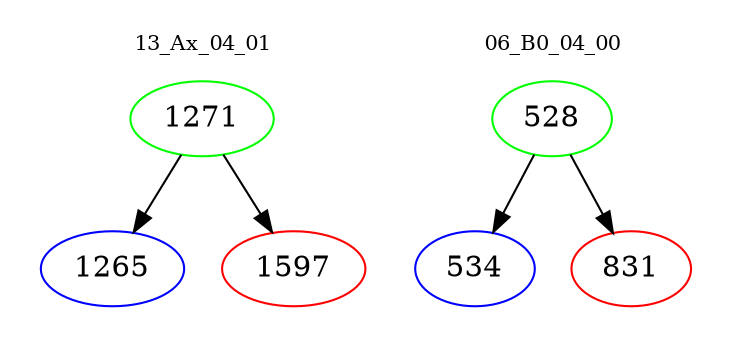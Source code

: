 digraph{
subgraph cluster_0 {
color = white
label = "13_Ax_04_01";
fontsize=10;
T0_1271 [label="1271", color="green"]
T0_1271 -> T0_1265 [color="black"]
T0_1265 [label="1265", color="blue"]
T0_1271 -> T0_1597 [color="black"]
T0_1597 [label="1597", color="red"]
}
subgraph cluster_1 {
color = white
label = "06_B0_04_00";
fontsize=10;
T1_528 [label="528", color="green"]
T1_528 -> T1_534 [color="black"]
T1_534 [label="534", color="blue"]
T1_528 -> T1_831 [color="black"]
T1_831 [label="831", color="red"]
}
}
